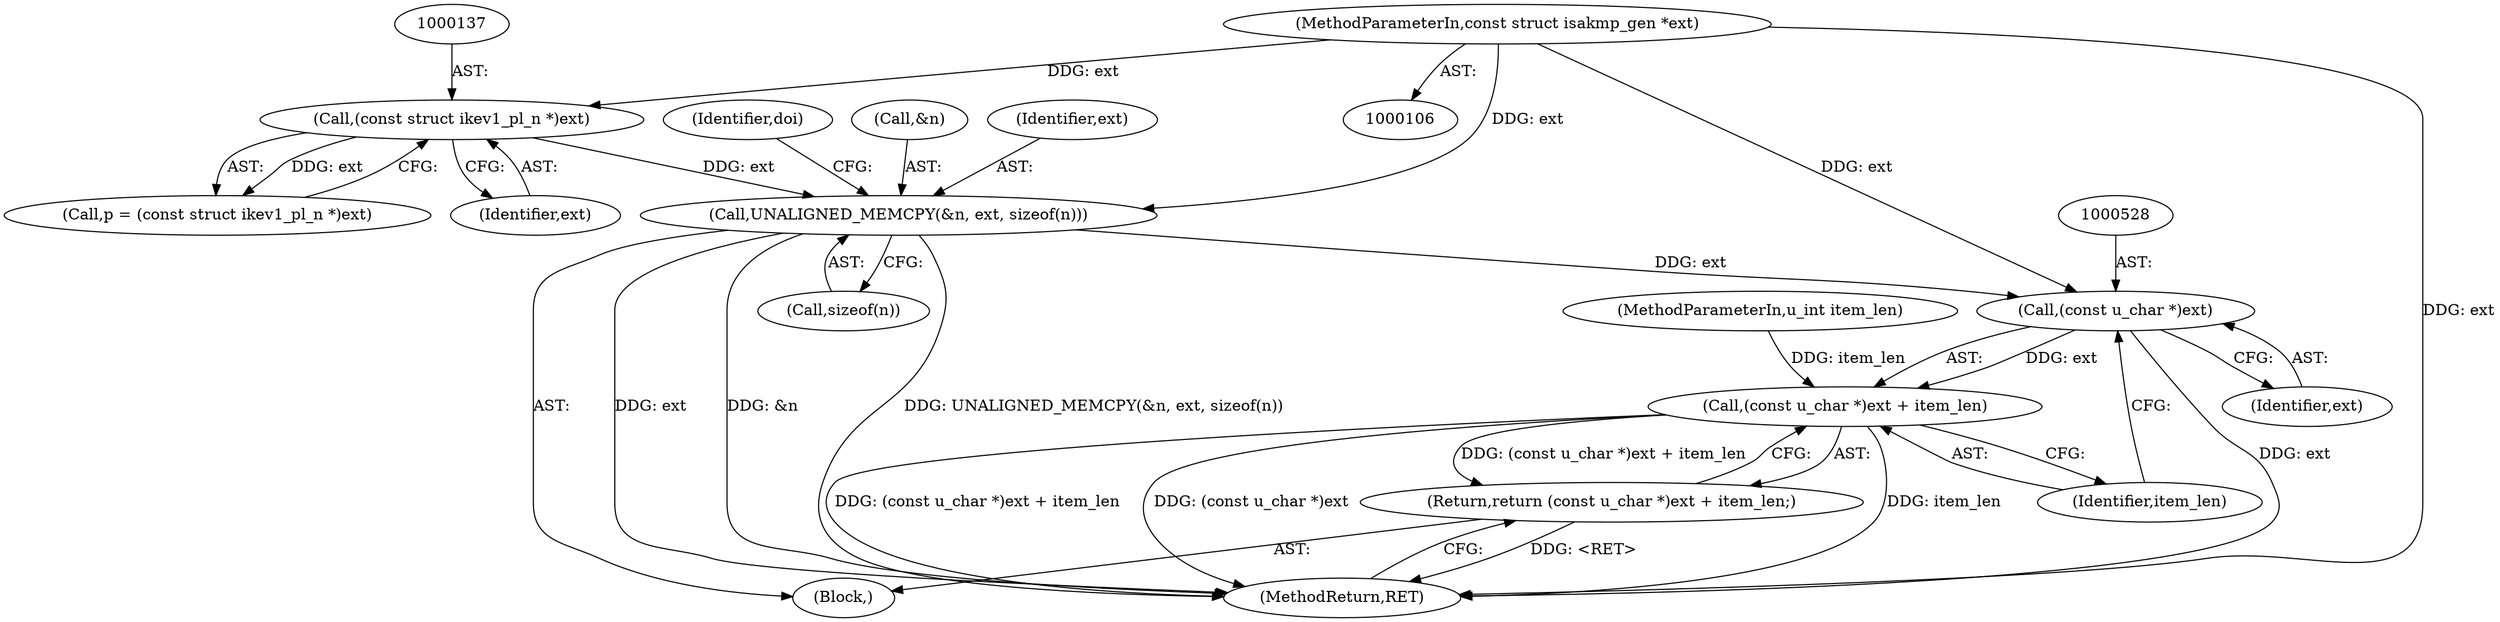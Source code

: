 digraph "0_tcpdump_e0a5a02b0fc1900a69d6c37ed0aab36fb8494e6d_1@pointer" {
"1000527" [label="(Call,(const u_char *)ext)"];
"1000142" [label="(Call,UNALIGNED_MEMCPY(&n, ext, sizeof(n)))"];
"1000136" [label="(Call,(const struct ikev1_pl_n *)ext)"];
"1000109" [label="(MethodParameterIn,const struct isakmp_gen *ext)"];
"1000526" [label="(Call,(const u_char *)ext + item_len)"];
"1000525" [label="(Return,return (const u_char *)ext + item_len;)"];
"1000146" [label="(Call,sizeof(n))"];
"1000525" [label="(Return,return (const u_char *)ext + item_len;)"];
"1000134" [label="(Call,p = (const struct ikev1_pl_n *)ext)"];
"1000109" [label="(MethodParameterIn,const struct isakmp_gen *ext)"];
"1000527" [label="(Call,(const u_char *)ext)"];
"1000541" [label="(MethodReturn,RET)"];
"1000529" [label="(Identifier,ext)"];
"1000145" [label="(Identifier,ext)"];
"1000526" [label="(Call,(const u_char *)ext + item_len)"];
"1000110" [label="(MethodParameterIn,u_int item_len)"];
"1000142" [label="(Call,UNALIGNED_MEMCPY(&n, ext, sizeof(n)))"];
"1000136" [label="(Call,(const struct ikev1_pl_n *)ext)"];
"1000138" [label="(Identifier,ext)"];
"1000149" [label="(Identifier,doi)"];
"1000116" [label="(Block,)"];
"1000143" [label="(Call,&n)"];
"1000530" [label="(Identifier,item_len)"];
"1000527" -> "1000526"  [label="AST: "];
"1000527" -> "1000529"  [label="CFG: "];
"1000528" -> "1000527"  [label="AST: "];
"1000529" -> "1000527"  [label="AST: "];
"1000530" -> "1000527"  [label="CFG: "];
"1000527" -> "1000541"  [label="DDG: ext"];
"1000527" -> "1000526"  [label="DDG: ext"];
"1000142" -> "1000527"  [label="DDG: ext"];
"1000109" -> "1000527"  [label="DDG: ext"];
"1000142" -> "1000116"  [label="AST: "];
"1000142" -> "1000146"  [label="CFG: "];
"1000143" -> "1000142"  [label="AST: "];
"1000145" -> "1000142"  [label="AST: "];
"1000146" -> "1000142"  [label="AST: "];
"1000149" -> "1000142"  [label="CFG: "];
"1000142" -> "1000541"  [label="DDG: UNALIGNED_MEMCPY(&n, ext, sizeof(n))"];
"1000142" -> "1000541"  [label="DDG: ext"];
"1000142" -> "1000541"  [label="DDG: &n"];
"1000136" -> "1000142"  [label="DDG: ext"];
"1000109" -> "1000142"  [label="DDG: ext"];
"1000136" -> "1000134"  [label="AST: "];
"1000136" -> "1000138"  [label="CFG: "];
"1000137" -> "1000136"  [label="AST: "];
"1000138" -> "1000136"  [label="AST: "];
"1000134" -> "1000136"  [label="CFG: "];
"1000136" -> "1000134"  [label="DDG: ext"];
"1000109" -> "1000136"  [label="DDG: ext"];
"1000109" -> "1000106"  [label="AST: "];
"1000109" -> "1000541"  [label="DDG: ext"];
"1000526" -> "1000525"  [label="AST: "];
"1000526" -> "1000530"  [label="CFG: "];
"1000530" -> "1000526"  [label="AST: "];
"1000525" -> "1000526"  [label="CFG: "];
"1000526" -> "1000541"  [label="DDG: item_len"];
"1000526" -> "1000541"  [label="DDG: (const u_char *)ext + item_len"];
"1000526" -> "1000541"  [label="DDG: (const u_char *)ext"];
"1000526" -> "1000525"  [label="DDG: (const u_char *)ext + item_len"];
"1000110" -> "1000526"  [label="DDG: item_len"];
"1000525" -> "1000116"  [label="AST: "];
"1000541" -> "1000525"  [label="CFG: "];
"1000525" -> "1000541"  [label="DDG: <RET>"];
}

